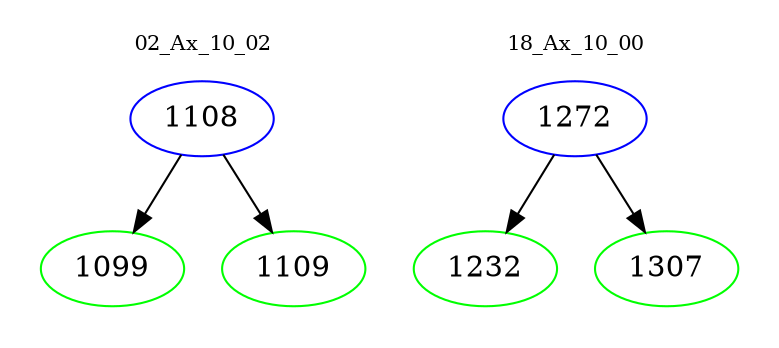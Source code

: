digraph{
subgraph cluster_0 {
color = white
label = "02_Ax_10_02";
fontsize=10;
T0_1108 [label="1108", color="blue"]
T0_1108 -> T0_1099 [color="black"]
T0_1099 [label="1099", color="green"]
T0_1108 -> T0_1109 [color="black"]
T0_1109 [label="1109", color="green"]
}
subgraph cluster_1 {
color = white
label = "18_Ax_10_00";
fontsize=10;
T1_1272 [label="1272", color="blue"]
T1_1272 -> T1_1232 [color="black"]
T1_1232 [label="1232", color="green"]
T1_1272 -> T1_1307 [color="black"]
T1_1307 [label="1307", color="green"]
}
}
